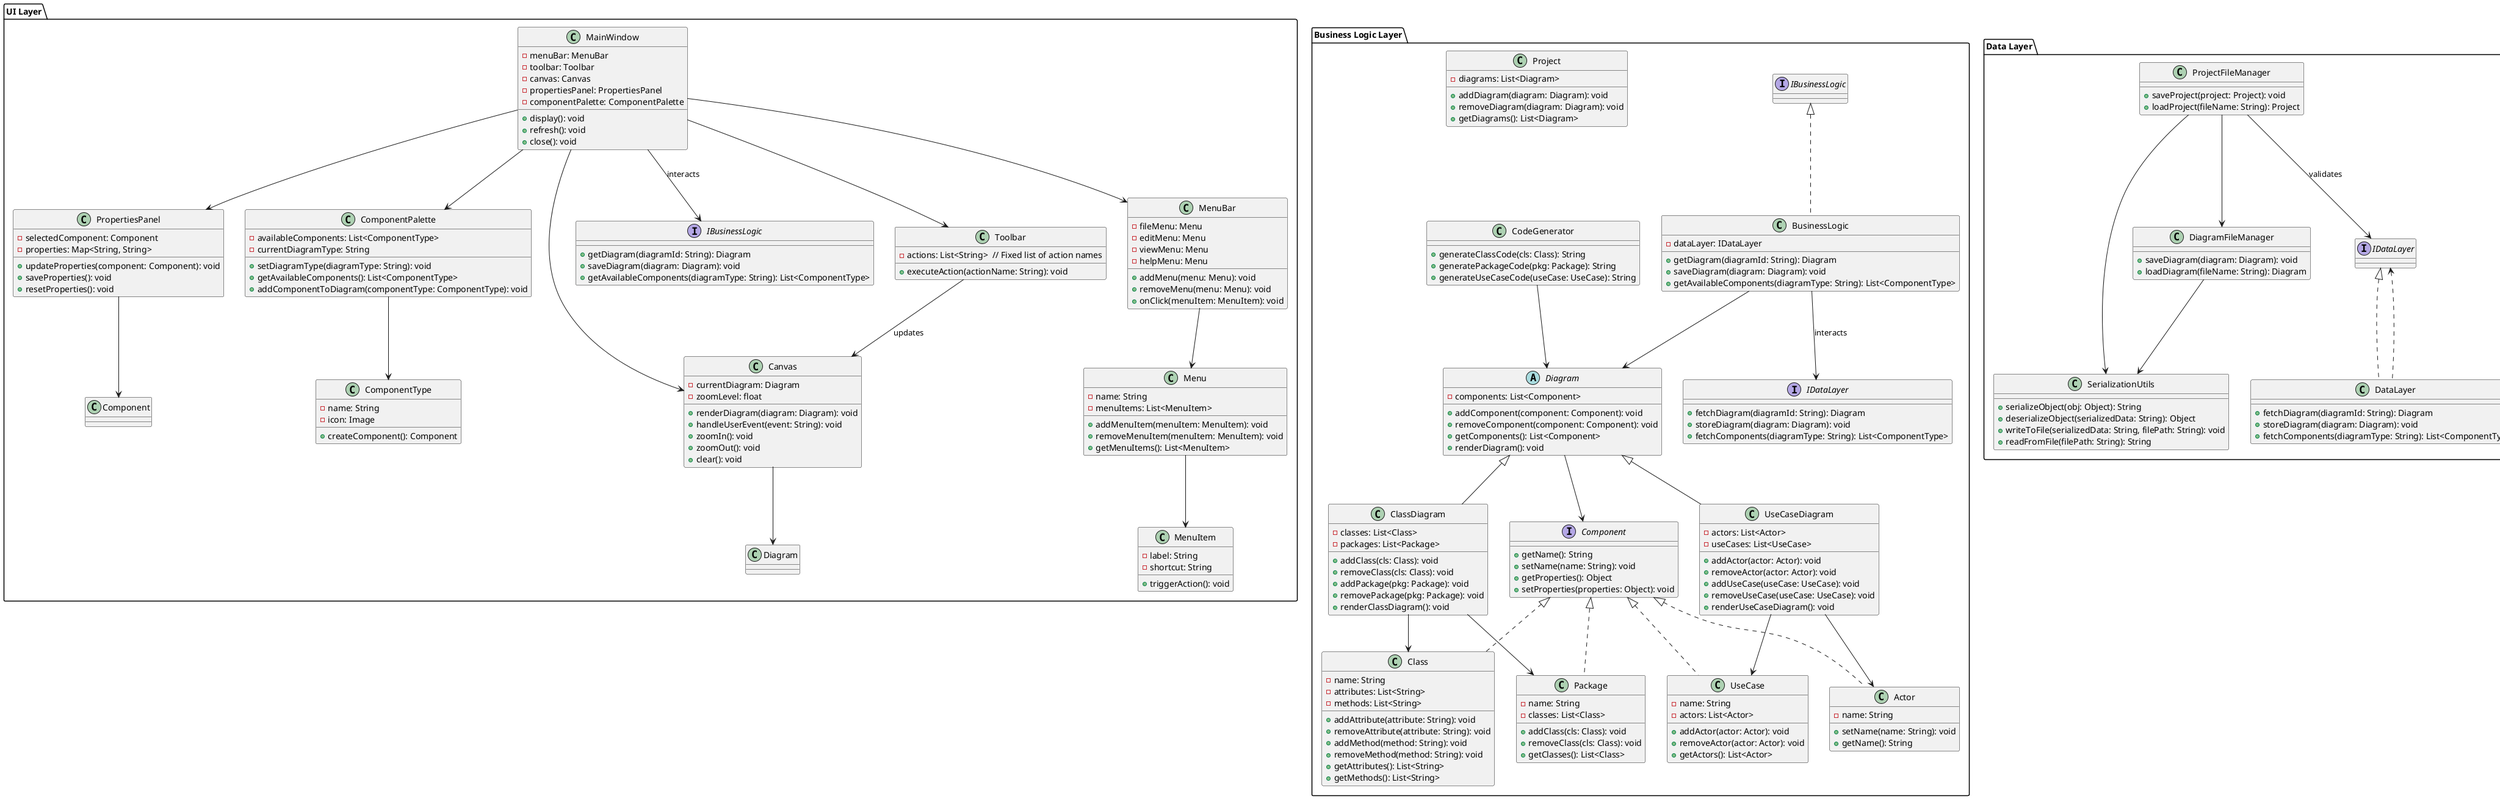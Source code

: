 @startuml

package "UI Layer" {
    class MainWindow {
        - menuBar: MenuBar
        - toolbar: Toolbar
        - canvas: Canvas
        - propertiesPanel: PropertiesPanel
        - componentPalette: ComponentPalette
        + display(): void
        + refresh(): void
        + close(): void
    }

    class MenuBar {
        - fileMenu: Menu
        - editMenu: Menu
        - viewMenu: Menu
        - helpMenu: Menu
        + addMenu(menu: Menu): void
        + removeMenu(menu: Menu): void
        + onClick(menuItem: MenuItem): void
    }

    class Menu {
        - name: String
        - menuItems: List<MenuItem>
        + addMenuItem(menuItem: MenuItem): void
        + removeMenuItem(menuItem: MenuItem): void
        + getMenuItems(): List<MenuItem>
    }

    class MenuItem {
        - label: String
        - shortcut: String
        + triggerAction(): void
    }

    class Toolbar {
        - actions: List<String>  // Fixed list of action names
        + executeAction(actionName: String): void
    }

    class Canvas {
        - currentDiagram: Diagram
        - zoomLevel: float
        + renderDiagram(diagram: Diagram): void
        + handleUserEvent(event: String): void
        + zoomIn(): void
        + zoomOut(): void
        + clear(): void
    }

    class PropertiesPanel {
        - selectedComponent: Component
        - properties: Map<String, String>
        + updateProperties(component: Component): void
        + saveProperties(): void
        + resetProperties(): void
    }

    class ComponentPalette {
        - availableComponents: List<ComponentType>
        - currentDiagramType: String
        + setDiagramType(diagramType: String): void
        + getAvailableComponents(): List<ComponentType>
        + addComponentToDiagram(componentType: ComponentType): void
    }

    class ComponentType {
        - name: String
        - icon: Image
        + createComponent(): Component
    }

    interface IBusinessLogic {
        + getDiagram(diagramId: String): Diagram
        + saveDiagram(diagram: Diagram): void
        + getAvailableComponents(diagramType: String): List<ComponentType>
    }

    MainWindow --> MenuBar
    MainWindow --> Toolbar
    MainWindow --> Canvas
    MainWindow --> PropertiesPanel
    MainWindow --> ComponentPalette
    MainWindow --> IBusinessLogic : interacts

    MenuBar --> Menu
    Menu --> MenuItem
    Toolbar --> Canvas : updates
    Canvas --> Diagram
    PropertiesPanel --> Component
    ComponentPalette --> ComponentType
}

package "Business Logic Layer" {
    interface IDataLayer {
        + fetchDiagram(diagramId: String): Diagram
        + storeDiagram(diagram: Diagram): void
        + fetchComponents(diagramType: String): List<ComponentType>
    }

    class BusinessLogic implements IBusinessLogic {
        - dataLayer: IDataLayer
        + getDiagram(diagramId: String): Diagram
        + saveDiagram(diagram: Diagram): void
        + getAvailableComponents(diagramType: String): List<ComponentType>
    }

    class Project {
        - diagrams: List<Diagram>
        + addDiagram(diagram: Diagram): void
        + removeDiagram(diagram: Diagram): void
        + getDiagrams(): List<Diagram>
    }

    abstract class Diagram {
        - components: List<Component>
        + addComponent(component: Component): void
        + removeComponent(component: Component): void
        + getComponents(): List<Component>
        + renderDiagram(): void
    }

    class ClassDiagram extends Diagram {
        - classes: List<Class>
        - packages: List<Package>
        + addClass(cls: Class): void
        + removeClass(cls: Class): void
        + addPackage(pkg: Package): void
        + removePackage(pkg: Package): void
        + renderClassDiagram(): void
    }

    class UseCaseDiagram extends Diagram {
        - actors: List<Actor>
        - useCases: List<UseCase>
        + addActor(actor: Actor): void
        + removeActor(actor: Actor): void
        + addUseCase(useCase: UseCase): void
        + removeUseCase(useCase: UseCase): void
        + renderUseCaseDiagram(): void
    }

    interface Component {
        + getName(): String
        + setName(name: String): void
        + getProperties(): Object
        + setProperties(properties: Object): void
    }

    class Class implements Component {
        - name: String
        - attributes: List<String>
        - methods: List<String>
        + addAttribute(attribute: String): void
        + removeAttribute(attribute: String): void
        + addMethod(method: String): void
        + removeMethod(method: String): void
        + getAttributes(): List<String>
        + getMethods(): List<String>
    }

    class Package implements Component {
        - name: String
        - classes: List<Class>
        + addClass(cls: Class): void
        + removeClass(cls: Class): void
        + getClasses(): List<Class>
    }

    class UseCase implements Component {
        - name: String
        - actors: List<Actor>
        + addActor(actor: Actor): void
        + removeActor(actor: Actor): void
        + getActors(): List<Actor>
    }

    class Actor implements Component {
        - name: String
        + setName(name: String): void
        + getName(): String
    }

    class CodeGenerator {
        + generateClassCode(cls: Class): String
        + generatePackageCode(pkg: Package): String
        + generateUseCaseCode(useCase: UseCase): String
    }

    BusinessLogic --> IDataLayer : interacts
    BusinessLogic --> Diagram
    Diagram --> Component
    ClassDiagram --> Class
    ClassDiagram --> Package
    UseCaseDiagram --> Actor
    UseCaseDiagram --> UseCase
    CodeGenerator --> Diagram
}

package "Data Layer" {
    class DataLayer implements IDataLayer {
        + fetchDiagram(diagramId: String): Diagram
        + storeDiagram(diagram: Diagram): void
        + fetchComponents(diagramType: String): List<ComponentType>
    }

    class ProjectFileManager {
        + saveProject(project: Project): void
        + loadProject(fileName: String): Project
    }

    class DiagramFileManager {
        + saveDiagram(diagram: Diagram): void
        + loadDiagram(fileName: String): Diagram
    }

    class SerializationUtils {
        + serializeObject(obj: Object): String
        + deserializeObject(serializedData: String): Object
        + writeToFile(serializedData: String, filePath: String): void
        + readFromFile(filePath: String): String
    }

    ProjectFileManager --> DiagramFileManager
    ProjectFileManager --> SerializationUtils
    DiagramFileManager --> SerializationUtils
    ProjectFileManager --> IDataLayer : validates
    IDataLayer <.. DataLayer
}

@enduml

